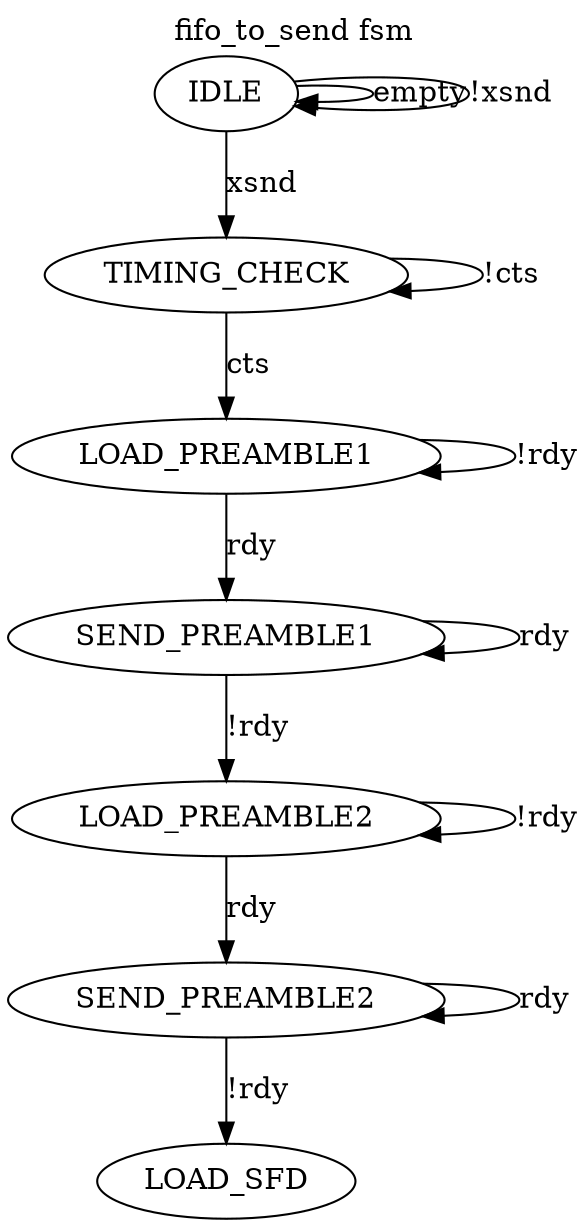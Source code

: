 digraph G {
	nodesep = 0.5;
	label="fifo_to_send fsm"
	labelloc="t";
	

	IDLE->IDLE [label="empty"];
	IDLE->IDLE [label="!xsnd"];
	IDLE->TIMING_CHECK [label="xsnd"];

	TIMING_CHECK->LOAD_PREAMBLE1 [label="cts"];
	TIMING_CHECK->TIMING_CHECK [label="!cts"];

	LOAD_PREAMBLE1->SEND_PREAMBLE1 [label="rdy"];
	LOAD_PREAMBLE1->LOAD_PREAMBLE1 [label="!rdy"];

	SEND_PREAMBLE1->LOAD_PREAMBLE2 [label="!rdy"];
	SEND_PREAMBLE1->SEND_PREAMBLE1 [label="rdy"];

	LOAD_PREAMBLE2->SEND_PREAMBLE2 [label="rdy"];
	LOAD_PREAMBLE2->LOAD_PREAMBLE2 [label="!rdy"];

	SEND_PREAMBLE2->SEND_PREAMBLE2 [label="rdy"];
	SEND_PREAMBLE2->LOAD_SFD [label="!rdy"];



}

